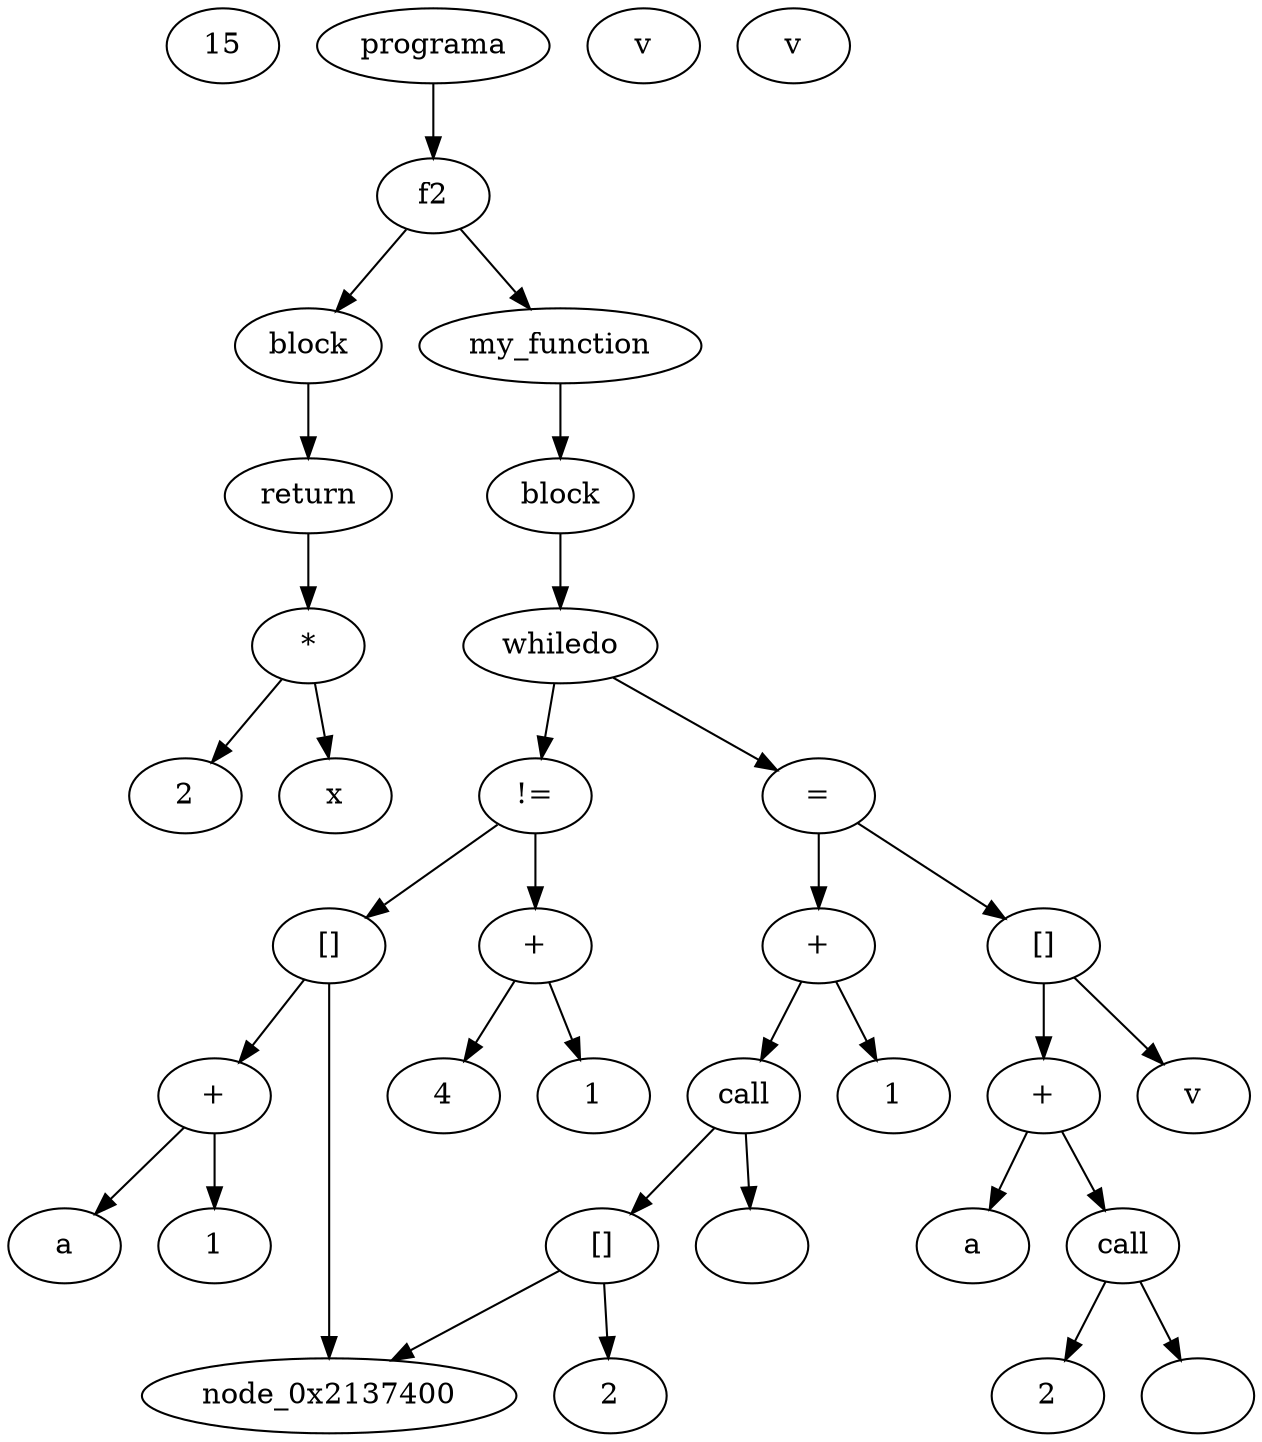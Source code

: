 digraph G {
node_0x2141100 [label="15"]
node_0x2154b90 [label="2"]
node_0x2154c00 [label="x"]
node_0x2154c30 [label="*"]
node_0x2154c30 -> node_0x2154b90
node_0x2154c30 -> node_0x2154c00
node_0x2154c80 [label="return"]
node_0x2154c80 -> node_0x2154c30
node_0x2154cd0 [label="block"]
node_0x2154cd0 -> node_0x2154c80
node_0x2154d20 [label="f2"]
node_0x2154d20 -> node_0x2154cd0
node_0x215eb10 [label="a"]
node_0x21639d0 [label="1"]
node_0x2163a00 [label="+"]
node_0x2163a00 -> node_0x215eb10
node_0x2163a00 -> node_0x21639d0
node_0x2163a50 [label="[]"]
node_0x2163a80 [label="v"]
node_0x2163a50 -> node_0x2137400
node_0x2163a50 -> node_0x2163a00
node_0x216d7d0 [label="4"]
node_0x216d840 [label="1"]
node_0x216d870 [label="+"]
node_0x216d870 -> node_0x216d7d0
node_0x216d870 -> node_0x216d840
node_0x216d8c0 [label="!="]
node_0x216d8c0 -> node_0x2163a50
node_0x216d8c0 -> node_0x216d870
node_0x2172800 [label="a"]
node_0x21728b0 [label="2"]
node_0x21728e0 [label="call"]
node_0x2172910 [label=""]
node_0x21728e0 -> node_0x2172910
node_0x21728e0 -> node_0x21728b0
node_0x2172960 [label="+"]
node_0x2172960 -> node_0x2172800
node_0x2172960 -> node_0x21728e0
node_0x2172a70 [label="2"]
node_0x2172aa0 [label="[]"]
node_0x2172ad0 [label="v"]
node_0x2172aa0 -> node_0x2137400
node_0x2172aa0 -> node_0x2172a70
node_0x2172b20 [label="call"]
node_0x2172b50 [label=""]
node_0x2172b20 -> node_0x2172b50
node_0x2172b20 -> node_0x2172aa0
node_0x2172be0 [label="1"]
node_0x2172c10 [label="+"]
node_0x2172c10 -> node_0x2172b20
node_0x2172c10 -> node_0x2172be0
node_0x2172c60 [label="="]
node_0x2172c90 [label="[]"]
node_0x2172cc0 [label="v"]
node_0x2172c60 -> node_0x2172c90
node_0x2172c60 -> node_0x2172c10
node_0x2172c90 -> node_0x2172cc0
node_0x2172c90 -> node_0x2172960
node_0x2172d30 [label="whiledo"]
node_0x2172d30 -> node_0x216d8c0
node_0x2172d30 -> node_0x2172c60
node_0x2172d80 [label="block"]
node_0x2172d80 -> node_0x2172d30
node_0x2172dd0 [label="my_function"]
node_0x2172dd0 -> node_0x2172d80
node_0x2154d20 -> node_0x2172dd0
node_0x2172e20 [label="programa"]
node_0x2172e20 -> node_0x2154d20
}
